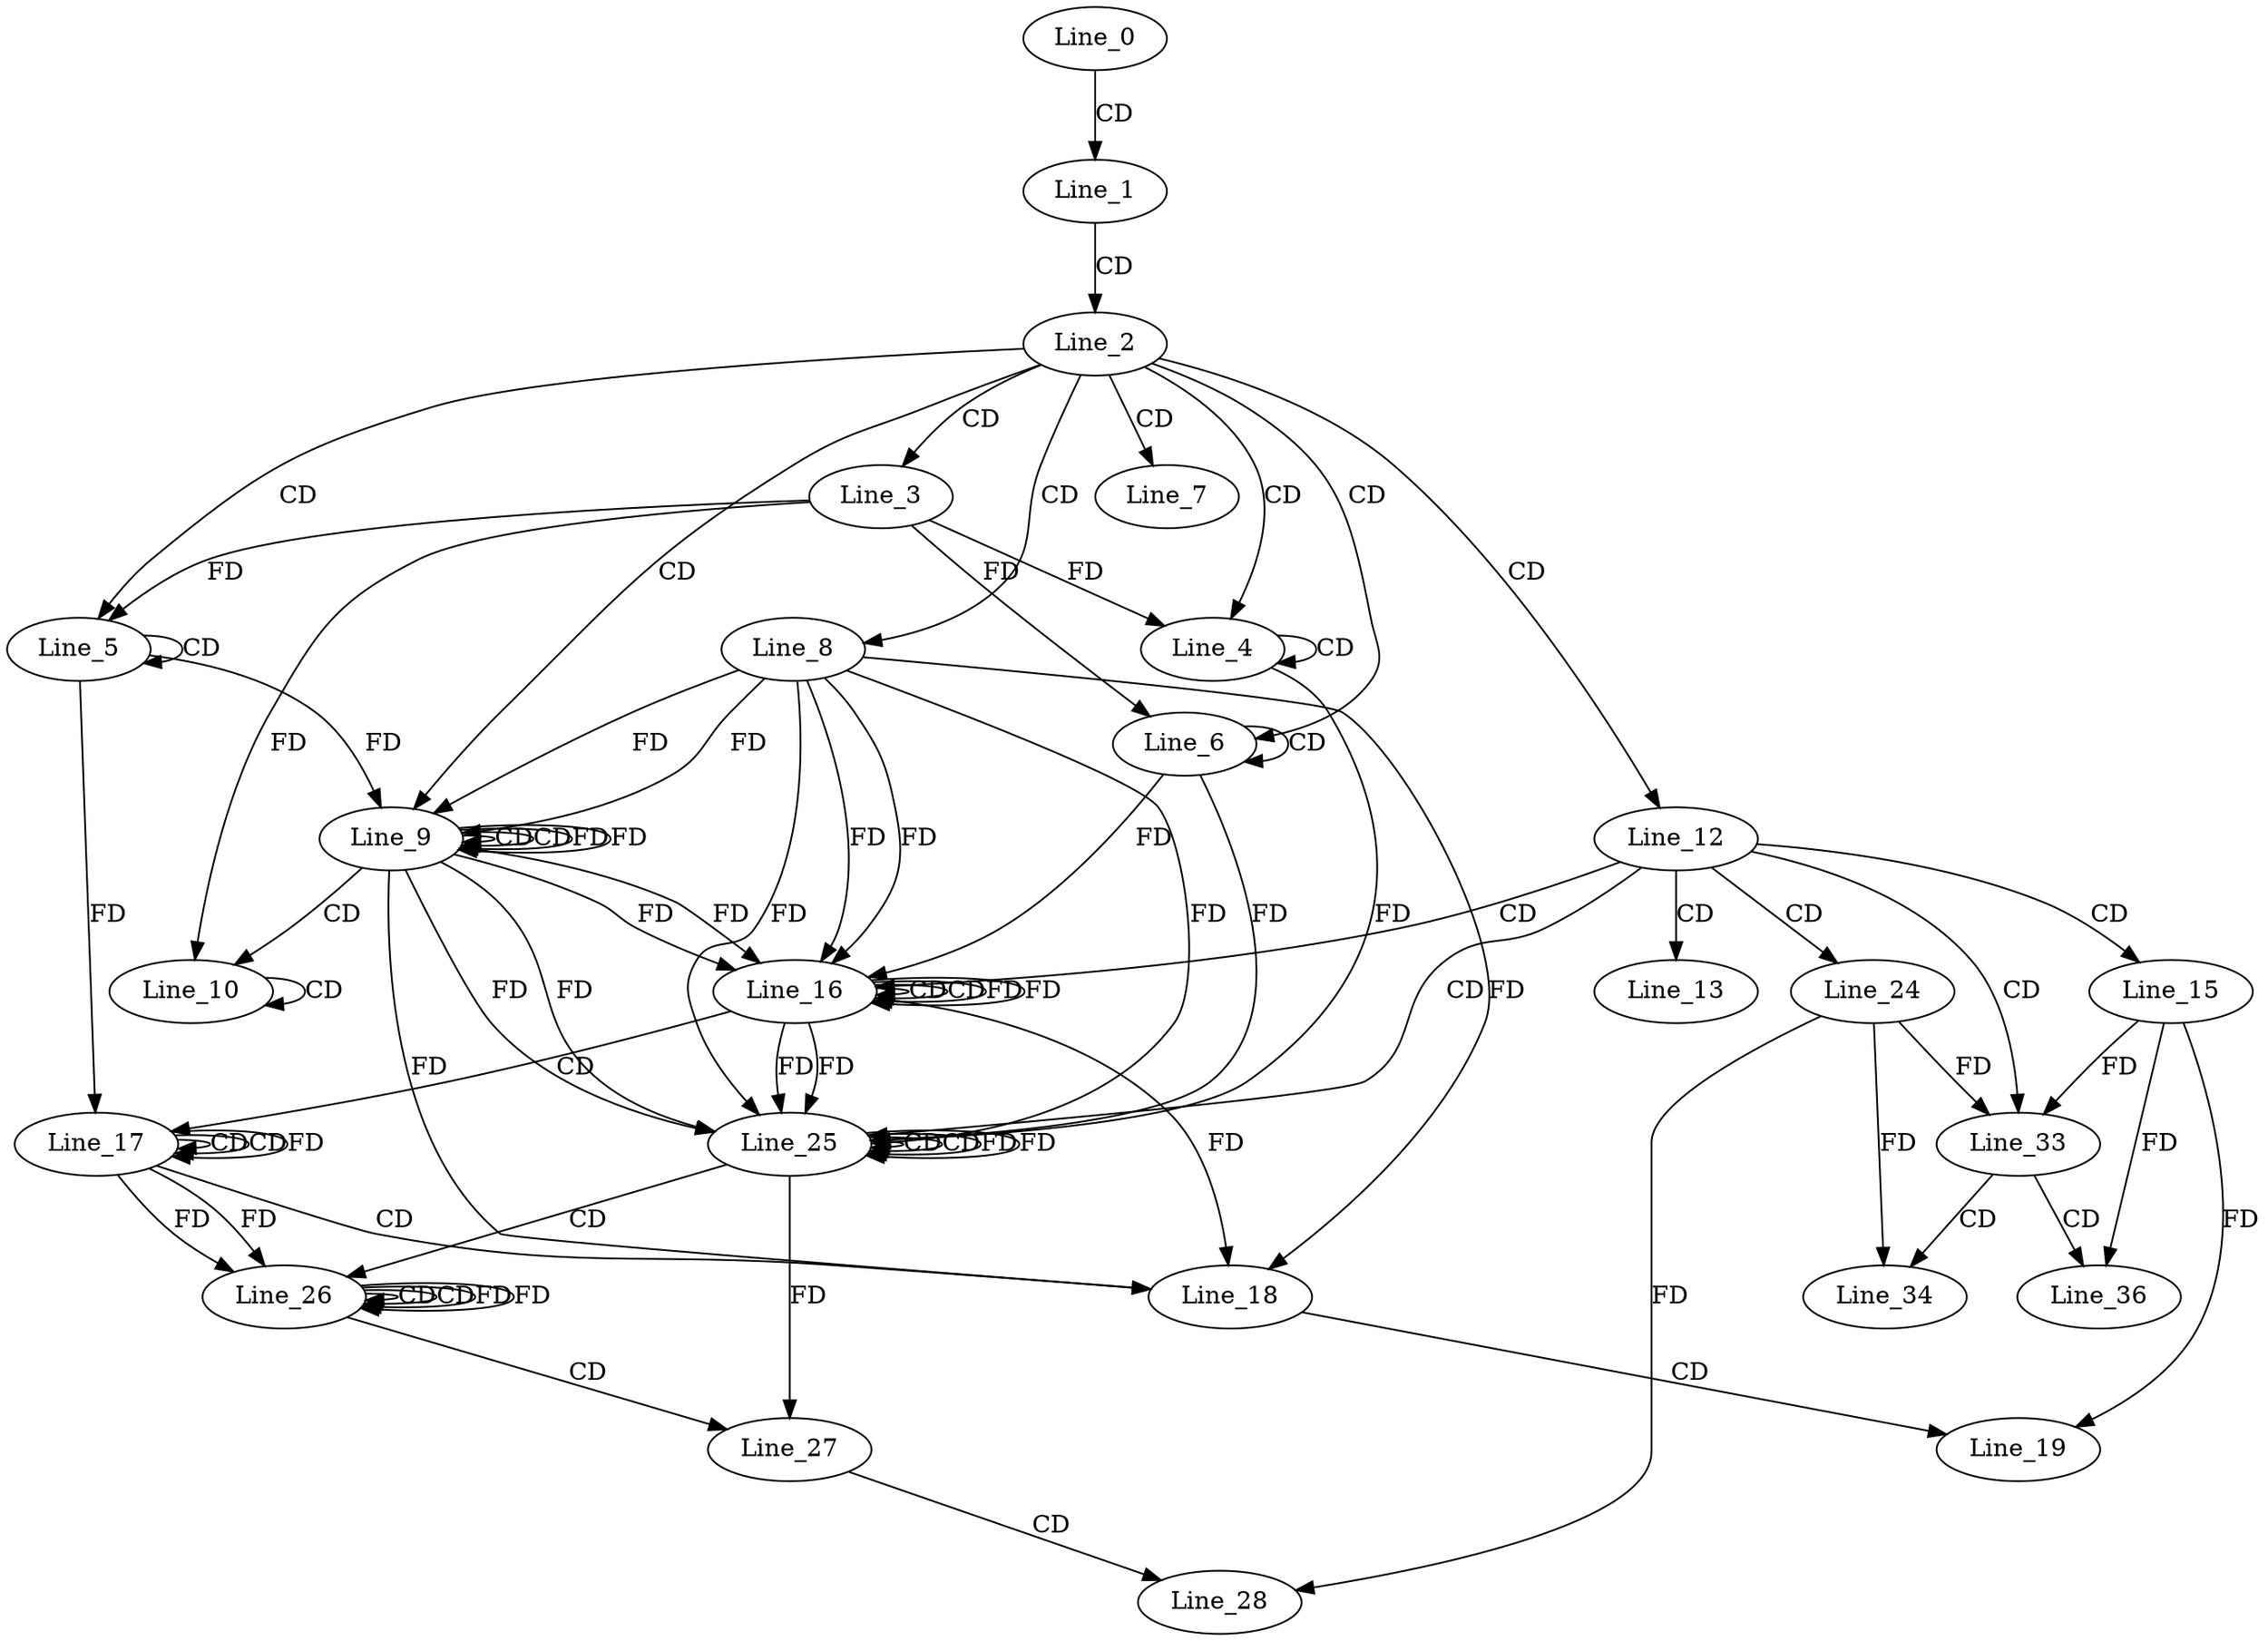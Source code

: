 digraph G {
  Line_0;
  Line_1;
  Line_2;
  Line_3;
  Line_4;
  Line_4;
  Line_5;
  Line_5;
  Line_6;
  Line_6;
  Line_7;
  Line_8;
  Line_9;
  Line_9;
  Line_9;
  Line_10;
  Line_10;
  Line_12;
  Line_13;
  Line_15;
  Line_16;
  Line_16;
  Line_16;
  Line_17;
  Line_17;
  Line_17;
  Line_18;
  Line_19;
  Line_24;
  Line_25;
  Line_25;
  Line_25;
  Line_26;
  Line_26;
  Line_26;
  Line_27;
  Line_28;
  Line_33;
  Line_34;
  Line_36;
  Line_0 -> Line_1 [ label="CD" ];
  Line_1 -> Line_2 [ label="CD" ];
  Line_2 -> Line_3 [ label="CD" ];
  Line_2 -> Line_4 [ label="CD" ];
  Line_4 -> Line_4 [ label="CD" ];
  Line_3 -> Line_4 [ label="FD" ];
  Line_2 -> Line_5 [ label="CD" ];
  Line_5 -> Line_5 [ label="CD" ];
  Line_3 -> Line_5 [ label="FD" ];
  Line_2 -> Line_6 [ label="CD" ];
  Line_6 -> Line_6 [ label="CD" ];
  Line_3 -> Line_6 [ label="FD" ];
  Line_2 -> Line_7 [ label="CD" ];
  Line_2 -> Line_8 [ label="CD" ];
  Line_2 -> Line_9 [ label="CD" ];
  Line_9 -> Line_9 [ label="CD" ];
  Line_8 -> Line_9 [ label="FD" ];
  Line_5 -> Line_9 [ label="FD" ];
  Line_9 -> Line_9 [ label="CD" ];
  Line_9 -> Line_9 [ label="FD" ];
  Line_8 -> Line_9 [ label="FD" ];
  Line_9 -> Line_10 [ label="CD" ];
  Line_10 -> Line_10 [ label="CD" ];
  Line_3 -> Line_10 [ label="FD" ];
  Line_2 -> Line_12 [ label="CD" ];
  Line_12 -> Line_13 [ label="CD" ];
  Line_12 -> Line_15 [ label="CD" ];
  Line_12 -> Line_16 [ label="CD" ];
  Line_16 -> Line_16 [ label="CD" ];
  Line_9 -> Line_16 [ label="FD" ];
  Line_8 -> Line_16 [ label="FD" ];
  Line_6 -> Line_16 [ label="FD" ];
  Line_16 -> Line_16 [ label="CD" ];
  Line_16 -> Line_16 [ label="FD" ];
  Line_9 -> Line_16 [ label="FD" ];
  Line_8 -> Line_16 [ label="FD" ];
  Line_16 -> Line_17 [ label="CD" ];
  Line_17 -> Line_17 [ label="CD" ];
  Line_5 -> Line_17 [ label="FD" ];
  Line_17 -> Line_17 [ label="CD" ];
  Line_17 -> Line_17 [ label="FD" ];
  Line_17 -> Line_18 [ label="CD" ];
  Line_16 -> Line_18 [ label="FD" ];
  Line_9 -> Line_18 [ label="FD" ];
  Line_8 -> Line_18 [ label="FD" ];
  Line_18 -> Line_19 [ label="CD" ];
  Line_15 -> Line_19 [ label="FD" ];
  Line_12 -> Line_24 [ label="CD" ];
  Line_12 -> Line_25 [ label="CD" ];
  Line_25 -> Line_25 [ label="CD" ];
  Line_16 -> Line_25 [ label="FD" ];
  Line_9 -> Line_25 [ label="FD" ];
  Line_8 -> Line_25 [ label="FD" ];
  Line_4 -> Line_25 [ label="FD" ];
  Line_25 -> Line_25 [ label="CD" ];
  Line_25 -> Line_25 [ label="FD" ];
  Line_16 -> Line_25 [ label="FD" ];
  Line_9 -> Line_25 [ label="FD" ];
  Line_8 -> Line_25 [ label="FD" ];
  Line_6 -> Line_25 [ label="FD" ];
  Line_25 -> Line_26 [ label="CD" ];
  Line_26 -> Line_26 [ label="CD" ];
  Line_17 -> Line_26 [ label="FD" ];
  Line_26 -> Line_26 [ label="CD" ];
  Line_26 -> Line_26 [ label="FD" ];
  Line_17 -> Line_26 [ label="FD" ];
  Line_26 -> Line_27 [ label="CD" ];
  Line_25 -> Line_27 [ label="FD" ];
  Line_27 -> Line_28 [ label="CD" ];
  Line_24 -> Line_28 [ label="FD" ];
  Line_12 -> Line_33 [ label="CD" ];
  Line_24 -> Line_33 [ label="FD" ];
  Line_15 -> Line_33 [ label="FD" ];
  Line_33 -> Line_34 [ label="CD" ];
  Line_24 -> Line_34 [ label="FD" ];
  Line_33 -> Line_36 [ label="CD" ];
  Line_15 -> Line_36 [ label="FD" ];
  Line_9 -> Line_9 [ label="FD" ];
  Line_16 -> Line_16 [ label="FD" ];
  Line_25 -> Line_25 [ label="FD" ];
  Line_26 -> Line_26 [ label="FD" ];
}
